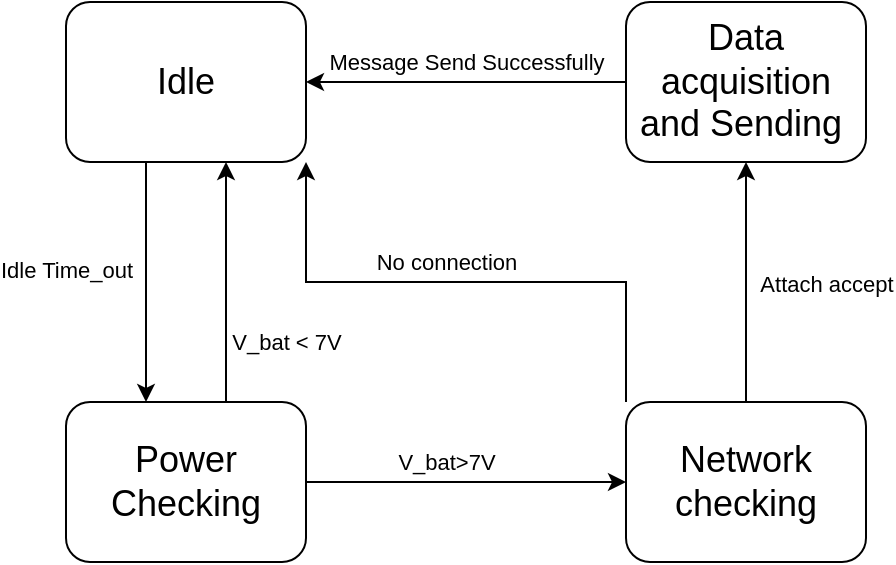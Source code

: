 <mxfile version="24.6.4" type="github">
  <diagram name="Trang-1" id="W85Zv_N3VKKmml6uSQ-g">
    <mxGraphModel dx="1042" dy="617" grid="1" gridSize="10" guides="1" tooltips="1" connect="1" arrows="1" fold="1" page="1" pageScale="1" pageWidth="827" pageHeight="1169" math="0" shadow="0">
      <root>
        <mxCell id="0" />
        <mxCell id="1" parent="0" />
        <mxCell id="UtXJm1WHUH8V864TOUwO-5" style="edgeStyle=orthogonalEdgeStyle;rounded=0;orthogonalLoop=1;jettySize=auto;html=1;entryX=0.5;entryY=0;entryDx=0;entryDy=0;" edge="1" parent="1">
          <mxGeometry relative="1" as="geometry">
            <mxPoint x="240" y="160" as="sourcePoint" />
            <mxPoint x="240" y="280" as="targetPoint" />
          </mxGeometry>
        </mxCell>
        <mxCell id="UtXJm1WHUH8V864TOUwO-12" value="Idle Time_out" style="edgeLabel;html=1;align=center;verticalAlign=middle;resizable=0;points=[];" vertex="1" connectable="0" parent="UtXJm1WHUH8V864TOUwO-5">
          <mxGeometry x="-0.103" y="3" relative="1" as="geometry">
            <mxPoint x="-43" as="offset" />
          </mxGeometry>
        </mxCell>
        <mxCell id="UtXJm1WHUH8V864TOUwO-1" value="&lt;font style=&quot;font-size: 18px;&quot;&gt;Idle&lt;/font&gt;" style="rounded=1;whiteSpace=wrap;html=1;" vertex="1" parent="1">
          <mxGeometry x="200" y="80" width="120" height="80" as="geometry" />
        </mxCell>
        <mxCell id="UtXJm1WHUH8V864TOUwO-7" style="edgeStyle=orthogonalEdgeStyle;rounded=0;orthogonalLoop=1;jettySize=auto;html=1;entryX=0.5;entryY=1;entryDx=0;entryDy=0;" edge="1" parent="1">
          <mxGeometry relative="1" as="geometry">
            <mxPoint x="280" y="280" as="sourcePoint" />
            <mxPoint x="280" y="160" as="targetPoint" />
          </mxGeometry>
        </mxCell>
        <mxCell id="UtXJm1WHUH8V864TOUwO-13" value="V_bat &amp;lt; 7V" style="edgeLabel;html=1;align=center;verticalAlign=middle;resizable=0;points=[];" vertex="1" connectable="0" parent="UtXJm1WHUH8V864TOUwO-7">
          <mxGeometry x="0.12" y="1" relative="1" as="geometry">
            <mxPoint x="31" y="37" as="offset" />
          </mxGeometry>
        </mxCell>
        <mxCell id="UtXJm1WHUH8V864TOUwO-8" style="edgeStyle=orthogonalEdgeStyle;rounded=0;orthogonalLoop=1;jettySize=auto;html=1;" edge="1" parent="1" source="UtXJm1WHUH8V864TOUwO-2" target="UtXJm1WHUH8V864TOUwO-3">
          <mxGeometry relative="1" as="geometry" />
        </mxCell>
        <mxCell id="UtXJm1WHUH8V864TOUwO-14" value="V_bat&amp;gt;7V" style="edgeLabel;html=1;align=center;verticalAlign=middle;resizable=0;points=[];" vertex="1" connectable="0" parent="UtXJm1WHUH8V864TOUwO-8">
          <mxGeometry x="-0.015" relative="1" as="geometry">
            <mxPoint x="-9" y="-10" as="offset" />
          </mxGeometry>
        </mxCell>
        <mxCell id="UtXJm1WHUH8V864TOUwO-2" value="&lt;font style=&quot;font-size: 18px;&quot;&gt;Power Checking&lt;/font&gt;" style="rounded=1;whiteSpace=wrap;html=1;" vertex="1" parent="1">
          <mxGeometry x="200" y="280" width="120" height="80" as="geometry" />
        </mxCell>
        <mxCell id="UtXJm1WHUH8V864TOUwO-9" style="edgeStyle=orthogonalEdgeStyle;rounded=0;orthogonalLoop=1;jettySize=auto;html=1;" edge="1" parent="1" source="UtXJm1WHUH8V864TOUwO-3" target="UtXJm1WHUH8V864TOUwO-4">
          <mxGeometry relative="1" as="geometry" />
        </mxCell>
        <mxCell id="UtXJm1WHUH8V864TOUwO-17" value="Attach accept" style="edgeLabel;html=1;align=center;verticalAlign=middle;resizable=0;points=[];" vertex="1" connectable="0" parent="UtXJm1WHUH8V864TOUwO-9">
          <mxGeometry x="-0.013" y="1" relative="1" as="geometry">
            <mxPoint x="41" as="offset" />
          </mxGeometry>
        </mxCell>
        <mxCell id="UtXJm1WHUH8V864TOUwO-10" style="edgeStyle=orthogonalEdgeStyle;rounded=0;orthogonalLoop=1;jettySize=auto;html=1;exitX=0;exitY=0;exitDx=0;exitDy=0;entryX=1;entryY=1;entryDx=0;entryDy=0;" edge="1" parent="1" source="UtXJm1WHUH8V864TOUwO-3" target="UtXJm1WHUH8V864TOUwO-1">
          <mxGeometry relative="1" as="geometry" />
        </mxCell>
        <mxCell id="UtXJm1WHUH8V864TOUwO-16" value="No connection" style="edgeLabel;html=1;align=center;verticalAlign=middle;resizable=0;points=[];" vertex="1" connectable="0" parent="UtXJm1WHUH8V864TOUwO-10">
          <mxGeometry x="0.051" y="3" relative="1" as="geometry">
            <mxPoint x="-3" y="-13" as="offset" />
          </mxGeometry>
        </mxCell>
        <mxCell id="UtXJm1WHUH8V864TOUwO-3" value="&lt;font style=&quot;font-size: 18px;&quot;&gt;Network checking&lt;/font&gt;" style="rounded=1;whiteSpace=wrap;html=1;" vertex="1" parent="1">
          <mxGeometry x="480" y="280" width="120" height="80" as="geometry" />
        </mxCell>
        <mxCell id="UtXJm1WHUH8V864TOUwO-11" style="edgeStyle=orthogonalEdgeStyle;rounded=0;orthogonalLoop=1;jettySize=auto;html=1;" edge="1" parent="1" source="UtXJm1WHUH8V864TOUwO-4" target="UtXJm1WHUH8V864TOUwO-1">
          <mxGeometry relative="1" as="geometry" />
        </mxCell>
        <mxCell id="UtXJm1WHUH8V864TOUwO-18" value="Message Send Successfully" style="edgeLabel;html=1;align=center;verticalAlign=middle;resizable=0;points=[];" vertex="1" connectable="0" parent="UtXJm1WHUH8V864TOUwO-11">
          <mxGeometry x="0.152" relative="1" as="geometry">
            <mxPoint x="12" y="-10" as="offset" />
          </mxGeometry>
        </mxCell>
        <mxCell id="UtXJm1WHUH8V864TOUwO-4" value="&lt;font style=&quot;font-size: 18px;&quot;&gt;Data acquisition and Sending&amp;nbsp;&lt;/font&gt;" style="rounded=1;whiteSpace=wrap;html=1;" vertex="1" parent="1">
          <mxGeometry x="480" y="80" width="120" height="80" as="geometry" />
        </mxCell>
      </root>
    </mxGraphModel>
  </diagram>
</mxfile>
